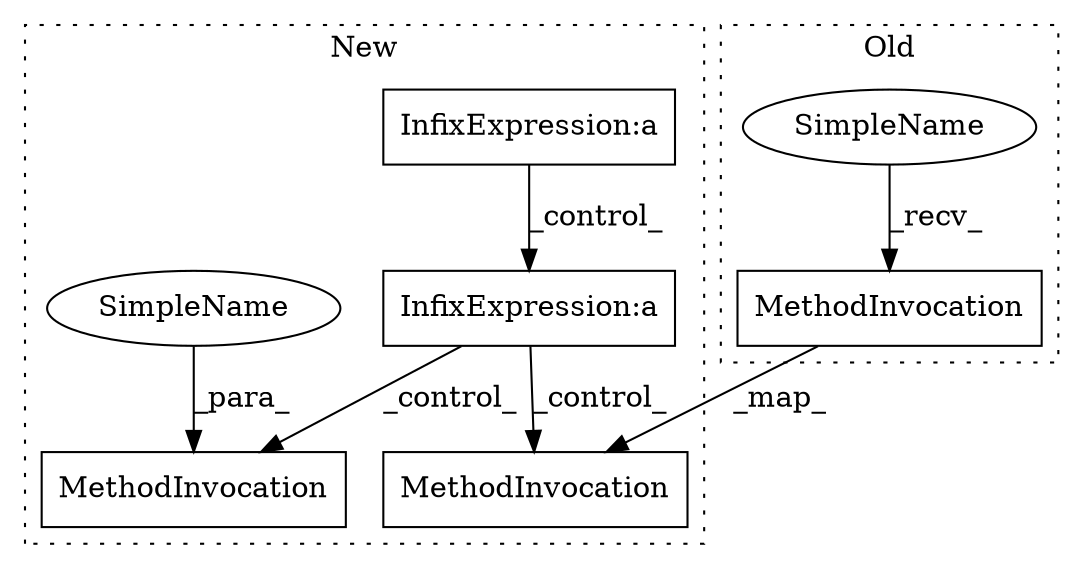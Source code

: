 digraph G {
subgraph cluster0 {
2 [label="MethodInvocation" a="32" s="7068,7101" l="17,1" shape="box"];
5 [label="SimpleName" a="42" s="7059" l="8" shape="ellipse"];
label = "Old";
style="dotted";
}
subgraph cluster1 {
1 [label="MethodInvocation" a="32" s="7462,7495" l="17,1" shape="box"];
3 [label="MethodInvocation" a="32" s="-1,7460" l="7451,1" shape="box"];
4 [label="SimpleName" a="42" s="7450" l="10" shape="ellipse"];
6 [label="InfixExpression:a" a="27" s="7170" l="1" shape="box"];
7 [label="InfixExpression:a" a="27" s="6337" l="1" shape="box"];
label = "New";
style="dotted";
}
2 -> 1 [label="_map_"];
4 -> 3 [label="_para_"];
5 -> 2 [label="_recv_"];
6 -> 1 [label="_control_"];
6 -> 3 [label="_control_"];
7 -> 6 [label="_control_"];
}
